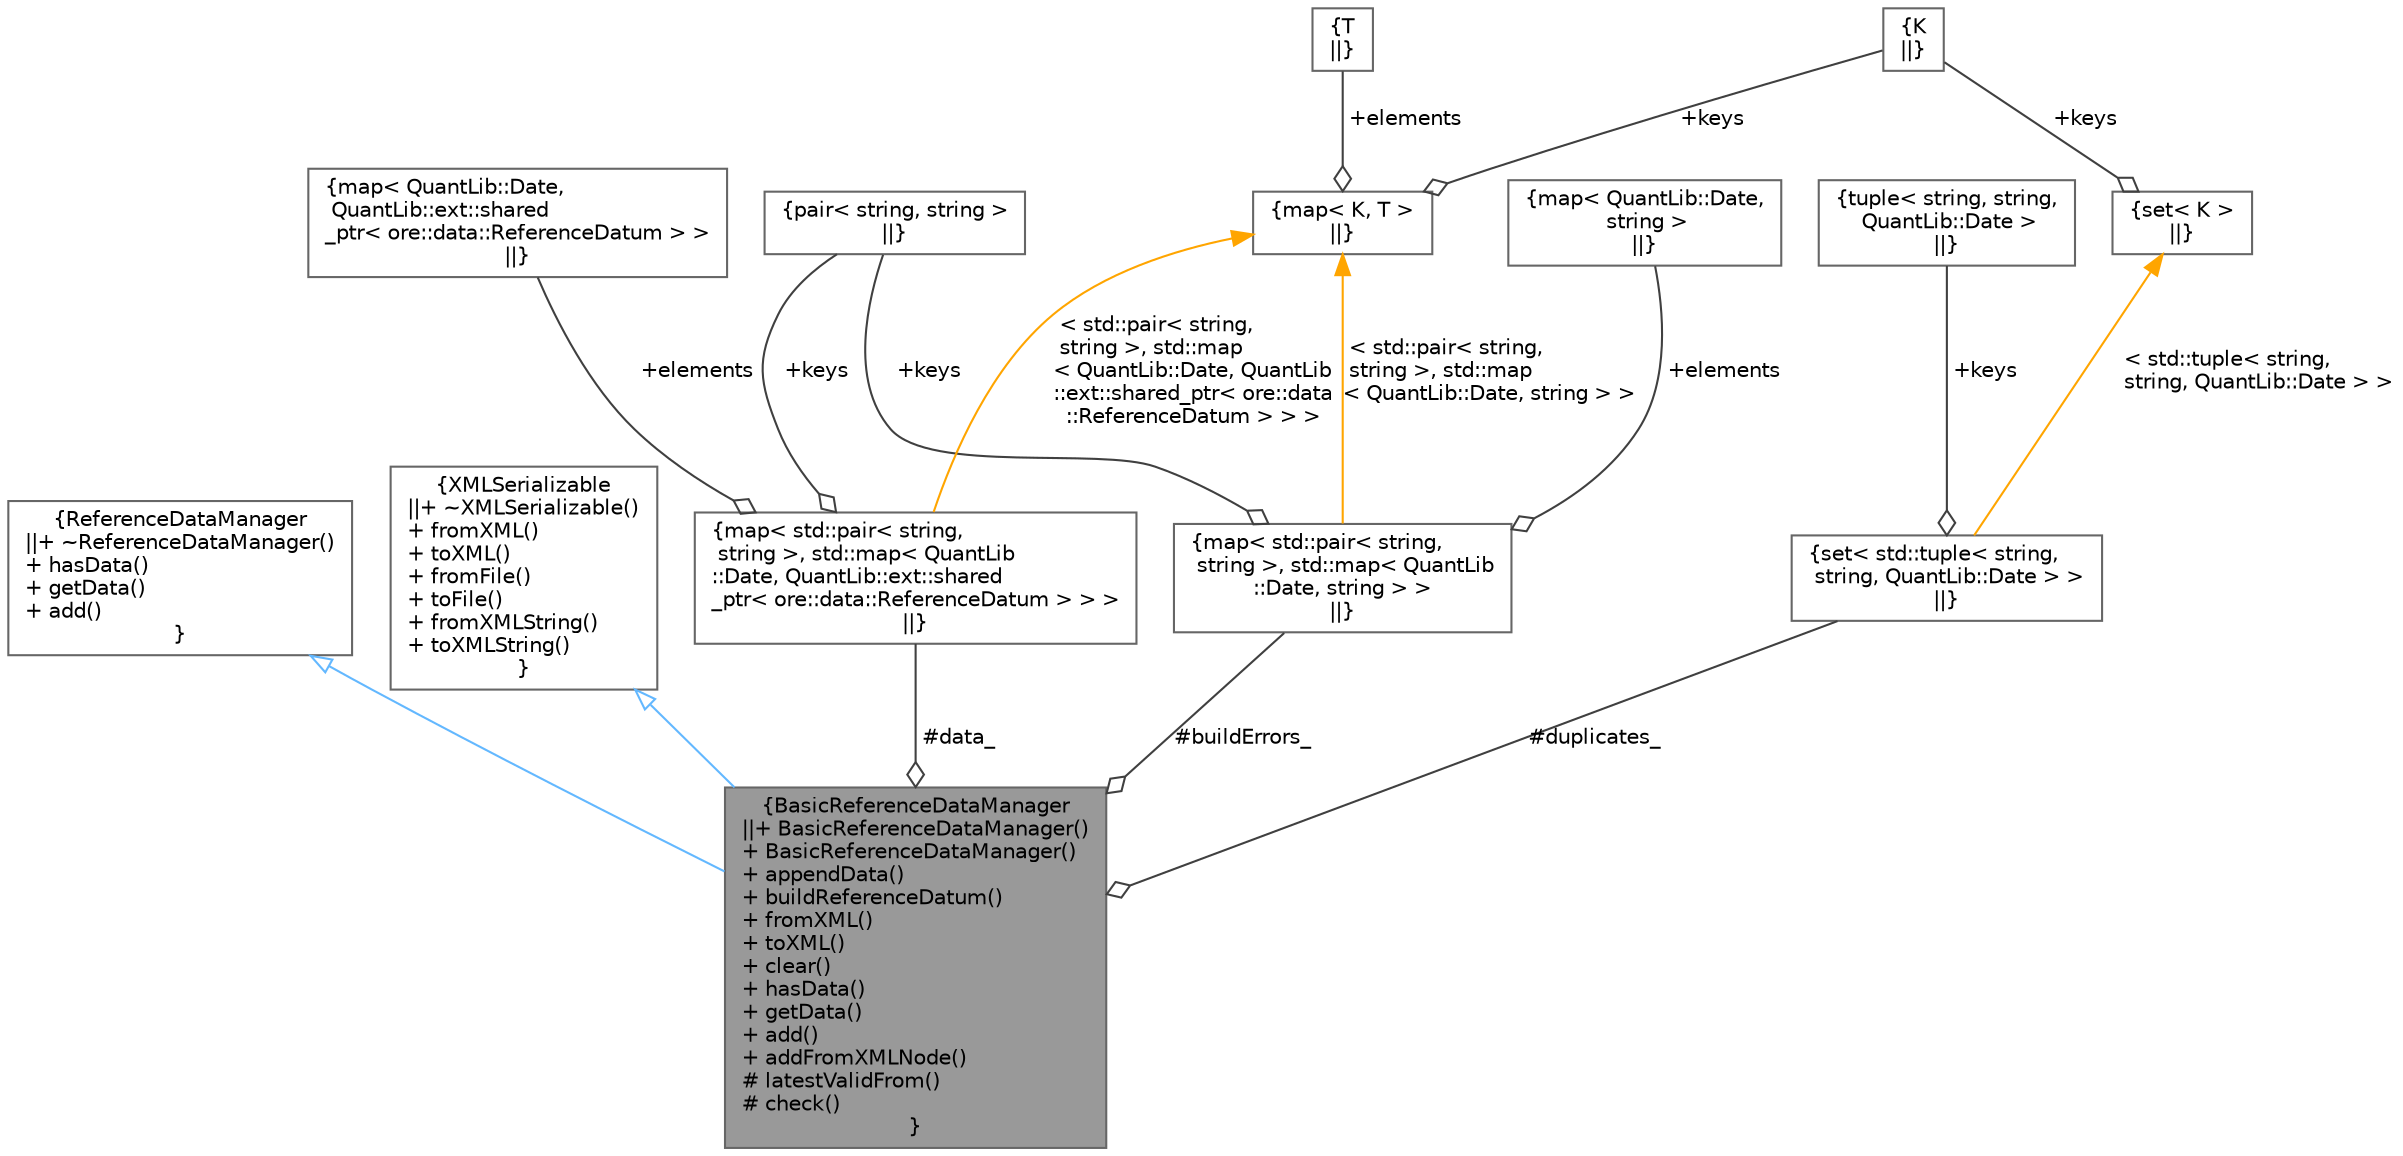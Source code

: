 digraph "BasicReferenceDataManager"
{
 // INTERACTIVE_SVG=YES
 // LATEX_PDF_SIZE
  bgcolor="transparent";
  edge [fontname=Helvetica,fontsize=10,labelfontname=Helvetica,labelfontsize=10];
  node [fontname=Helvetica,fontsize=10,shape=box,height=0.2,width=0.4];
  Node1 [label="{BasicReferenceDataManager\n||+ BasicReferenceDataManager()\l+ BasicReferenceDataManager()\l+ appendData()\l+ buildReferenceDatum()\l+ fromXML()\l+ toXML()\l+ clear()\l+ hasData()\l+ getData()\l+ add()\l+ addFromXMLNode()\l# latestValidFrom()\l# check()\l}",height=0.2,width=0.4,color="gray40", fillcolor="grey60", style="filled", fontcolor="black",tooltip="Basic Concrete impl that loads an big XML and keeps data in memory."];
  Node2 -> Node1 [dir="back",color="steelblue1",style="solid",arrowtail="onormal"];
  Node2 [label="{ReferenceDataManager\n||+ ~ReferenceDataManager()\l+ hasData()\l+ getData()\l+ add()\l}",height=0.2,width=0.4,color="gray40", fillcolor="white", style="filled",URL="$classore_1_1data_1_1_reference_data_manager.html",tooltip="Interface for Reference Data lookups."];
  Node3 -> Node1 [dir="back",color="steelblue1",style="solid",arrowtail="onormal"];
  Node3 [label="{XMLSerializable\n||+ ~XMLSerializable()\l+ fromXML()\l+ toXML()\l+ fromFile()\l+ toFile()\l+ fromXMLString()\l+ toXMLString()\l}",height=0.2,width=0.4,color="gray40", fillcolor="white", style="filled",URL="$classore_1_1data_1_1_x_m_l_serializable.html",tooltip="Base class for all serializable classes."];
  Node4 -> Node1 [color="grey25",style="solid",label=" #data_" ,arrowhead="odiamond"];
  Node4 [label="{map\< std::pair\< string,\l string \>, std::map\< QuantLib\l::Date, QuantLib::ext::shared\l_ptr\< ore::data::ReferenceDatum \> \> \>\n||}",height=0.2,width=0.4,color="gray40", fillcolor="white", style="filled",tooltip=" "];
  Node5 -> Node4 [color="grey25",style="solid",label=" +keys" ,arrowhead="odiamond"];
  Node5 [label="{pair\< string, string \>\n||}",height=0.2,width=0.4,color="gray40", fillcolor="white", style="filled",tooltip=" "];
  Node6 -> Node4 [color="grey25",style="solid",label=" +elements" ,arrowhead="odiamond"];
  Node6 [label="{map\< QuantLib::Date,\l QuantLib::ext::shared\l_ptr\< ore::data::ReferenceDatum \> \>\n||}",height=0.2,width=0.4,color="gray40", fillcolor="white", style="filled",tooltip=" "];
  Node7 -> Node4 [dir="back",color="orange",style="solid",label=" \< std::pair\< string,\l string \>, std::map\l\< QuantLib::Date, QuantLib\l::ext::shared_ptr\< ore::data\l::ReferenceDatum \> \> \>" ];
  Node7 [label="{map\< K, T \>\n||}",height=0.2,width=0.4,color="gray40", fillcolor="white", style="filled",tooltip=" "];
  Node8 -> Node7 [color="grey25",style="solid",label=" +keys" ,arrowhead="odiamond"];
  Node8 [label="{K\n||}",height=0.2,width=0.4,color="gray40", fillcolor="white", style="filled",tooltip=" "];
  Node9 -> Node7 [color="grey25",style="solid",label=" +elements" ,arrowhead="odiamond"];
  Node9 [label="{T\n||}",height=0.2,width=0.4,color="gray40", fillcolor="white", style="filled",tooltip=" "];
  Node10 -> Node1 [color="grey25",style="solid",label=" #duplicates_" ,arrowhead="odiamond"];
  Node10 [label="{set\< std::tuple\< string,\l string, QuantLib::Date \> \>\n||}",height=0.2,width=0.4,color="gray40", fillcolor="white", style="filled",tooltip=" "];
  Node11 -> Node10 [color="grey25",style="solid",label=" +keys" ,arrowhead="odiamond"];
  Node11 [label="{tuple\< string, string,\l QuantLib::Date \>\n||}",height=0.2,width=0.4,color="gray40", fillcolor="white", style="filled",tooltip=" "];
  Node12 -> Node10 [dir="back",color="orange",style="solid",label=" \< std::tuple\< string,\l string, QuantLib::Date \> \>" ];
  Node12 [label="{set\< K \>\n||}",height=0.2,width=0.4,color="gray40", fillcolor="white", style="filled",tooltip=" "];
  Node8 -> Node12 [color="grey25",style="solid",label=" +keys" ,arrowhead="odiamond"];
  Node13 -> Node1 [color="grey25",style="solid",label=" #buildErrors_" ,arrowhead="odiamond"];
  Node13 [label="{map\< std::pair\< string,\l string \>, std::map\< QuantLib\l::Date, string \> \>\n||}",height=0.2,width=0.4,color="gray40", fillcolor="white", style="filled",tooltip=" "];
  Node5 -> Node13 [color="grey25",style="solid",label=" +keys" ,arrowhead="odiamond"];
  Node14 -> Node13 [color="grey25",style="solid",label=" +elements" ,arrowhead="odiamond"];
  Node14 [label="{map\< QuantLib::Date,\l string \>\n||}",height=0.2,width=0.4,color="gray40", fillcolor="white", style="filled",tooltip=" "];
  Node7 -> Node13 [dir="back",color="orange",style="solid",label=" \< std::pair\< string,\l string \>, std::map\l\< QuantLib::Date, string \> \>" ];
}
